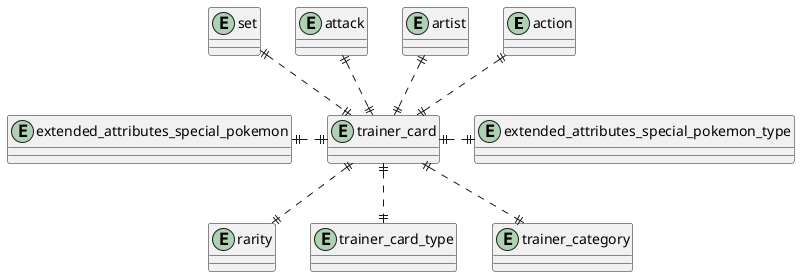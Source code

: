 @startuml trainer-card-relationships

entity "action" as action {}
entity "artist" as artist {}
entity "attack" as attack {}
entity "extended_attributes_special_pokemon" as extended_attributes_special_pokemon {}
entity "extended_attributes_special_pokemon_type" as extended_attributes_special_pokemon_type {}
entity "rarity" as rarity {}
entity "set" as set {}
entity "trainer_card" as trainer_card {}
entity "trainer_card_type" as trainer_card_type {}
entity "trainer_category" as trainer_category {}

trainer_card ||..up|| action
trainer_card ||..up|| artist
trainer_card ||..up|| attack 
trainer_card ||..left|| extended_attributes_special_pokemon
trainer_card ||..right|| extended_attributes_special_pokemon_type
trainer_card ||..|| rarity
trainer_card ||..up|| set
trainer_card ||..|| trainer_card_type
trainer_card ||..|| trainer_category

@enduml